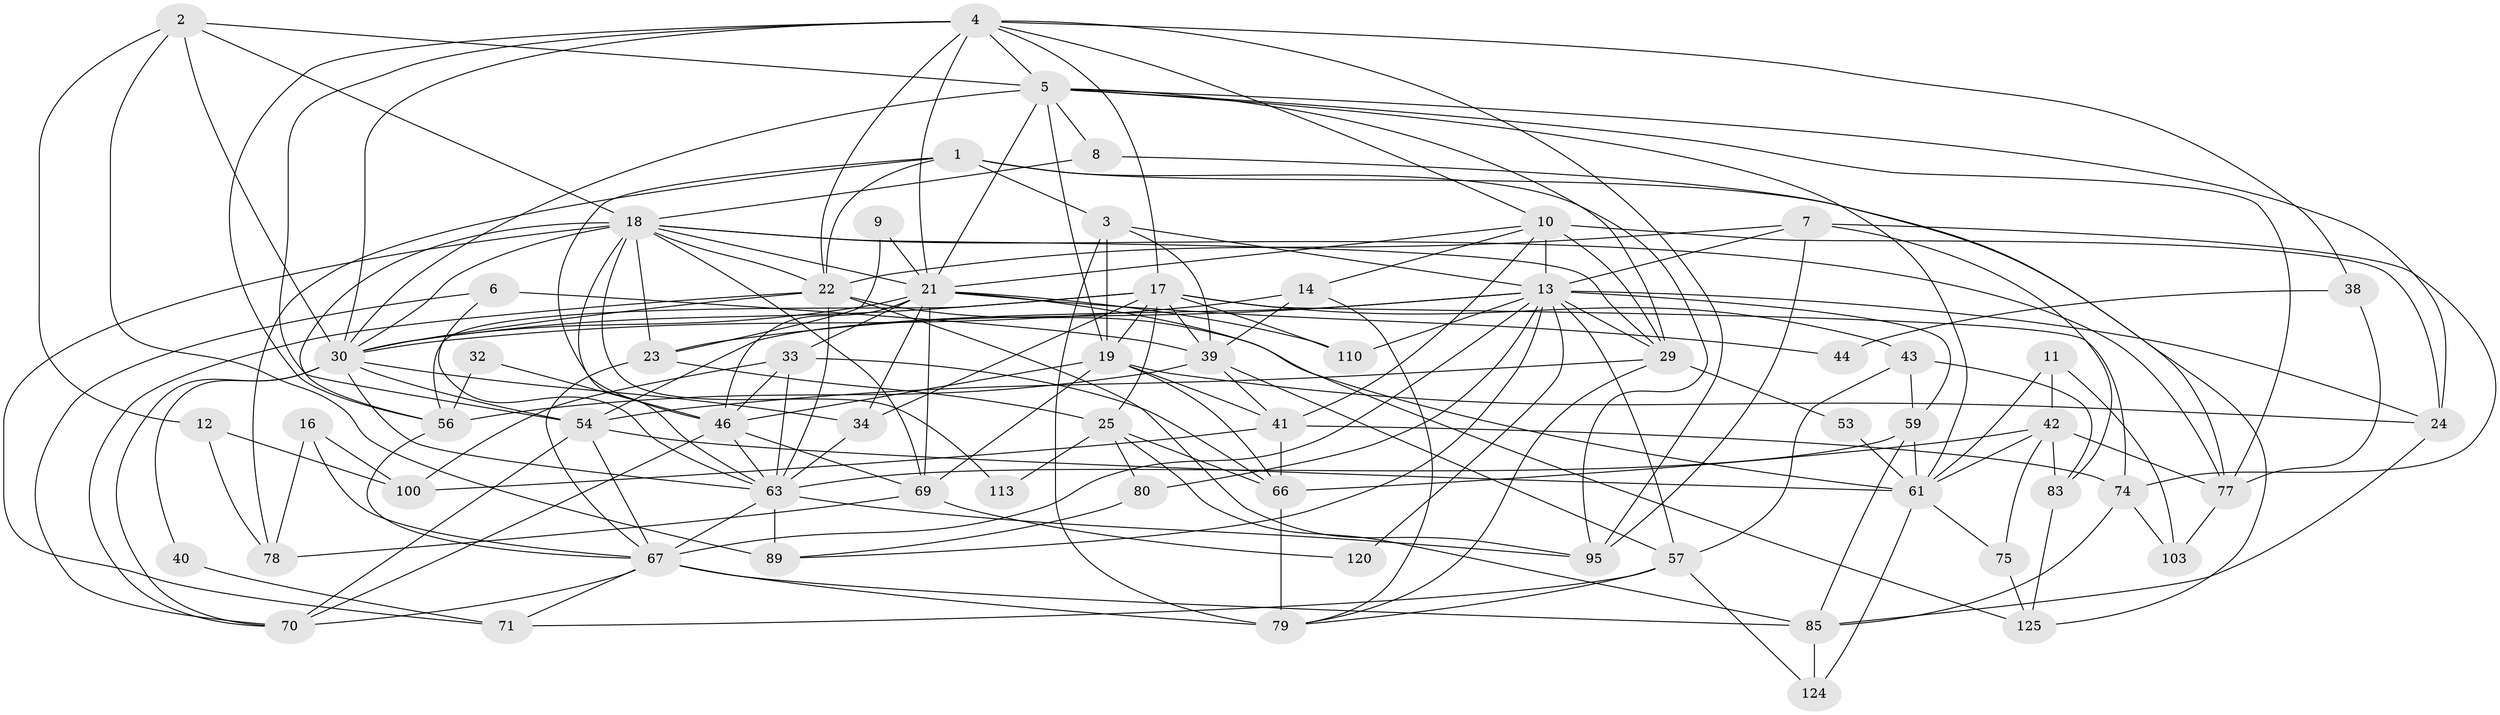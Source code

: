 // original degree distribution, {5: 0.17692307692307693, 4: 0.23846153846153847, 6: 0.13846153846153847, 2: 0.13076923076923078, 3: 0.2846153846153846, 7: 0.03076923076923077}
// Generated by graph-tools (version 1.1) at 2025/14/03/09/25 04:14:56]
// undirected, 65 vertices, 183 edges
graph export_dot {
graph [start="1"]
  node [color=gray90,style=filled];
  1 [super="+96"];
  2 [super="+15"];
  3;
  4 [super="+92+87+60"];
  5 [super="+115+130+49"];
  6 [super="+116"];
  7;
  8;
  9;
  10 [super="+48+65"];
  11;
  12;
  13 [super="+37+58"];
  14;
  16;
  17 [super="+52+35+88"];
  18 [super="+20+45"];
  19 [super="+47+27+26"];
  21 [super="+28+94"];
  22 [super="+36+73"];
  23;
  24 [super="+51+109"];
  25 [super="+84"];
  29 [super="+99"];
  30 [super="+108+55+31"];
  32;
  33 [super="+76"];
  34;
  38;
  39 [super="+50"];
  40;
  41 [super="+91+105"];
  42 [super="+97"];
  43 [super="+68"];
  44;
  46 [super="+107"];
  53;
  54 [super="+121+62"];
  56 [super="+64"];
  57;
  59;
  61 [super="+106"];
  63 [super="+114"];
  66 [super="+98"];
  67 [super="+90"];
  69 [super="+112"];
  70 [super="+122"];
  71 [super="+104"];
  74 [super="+82"];
  75;
  77;
  78 [super="+81"];
  79 [super="+86"];
  80;
  83;
  85 [super="+93"];
  89 [super="+118"];
  95 [super="+117"];
  100;
  103;
  110;
  113;
  120;
  124;
  125;
  1 -- 78;
  1 -- 3;
  1 -- 77;
  1 -- 22;
  1 -- 46;
  1 -- 95;
  2 -- 30;
  2 -- 12;
  2 -- 18;
  2 -- 89;
  2 -- 5;
  3 -- 13;
  3 -- 19;
  3 -- 79;
  3 -- 39;
  4 -- 5 [weight=2];
  4 -- 38;
  4 -- 21;
  4 -- 22;
  4 -- 56;
  4 -- 10;
  4 -- 95;
  4 -- 17;
  4 -- 54 [weight=2];
  4 -- 30;
  5 -- 8;
  5 -- 24;
  5 -- 77;
  5 -- 29;
  5 -- 19;
  5 -- 21;
  5 -- 30;
  5 -- 61;
  6 -- 70;
  6 -- 63;
  6 -- 39;
  7 -- 83;
  7 -- 74;
  7 -- 95 [weight=2];
  7 -- 13;
  7 -- 22;
  8 -- 18;
  8 -- 125;
  9 -- 23;
  9 -- 21;
  10 -- 41;
  10 -- 29;
  10 -- 13;
  10 -- 14;
  10 -- 21;
  10 -- 24;
  11 -- 103;
  11 -- 42;
  11 -- 61;
  12 -- 100;
  12 -- 78;
  13 -- 120;
  13 -- 89;
  13 -- 80;
  13 -- 67;
  13 -- 23;
  13 -- 57;
  13 -- 59;
  13 -- 110;
  13 -- 24;
  13 -- 54;
  13 -- 29;
  14 -- 39;
  14 -- 79;
  14 -- 30;
  16 -- 100;
  16 -- 78;
  16 -- 67;
  17 -- 43;
  17 -- 34;
  17 -- 56;
  17 -- 25;
  17 -- 110;
  17 -- 30 [weight=2];
  17 -- 74;
  17 -- 19;
  17 -- 39;
  18 -- 71;
  18 -- 113;
  18 -- 22;
  18 -- 23;
  18 -- 56;
  18 -- 63;
  18 -- 77;
  18 -- 21;
  18 -- 69;
  18 -- 29;
  18 -- 30;
  19 -- 46;
  19 -- 69;
  19 -- 24;
  19 -- 41;
  19 -- 66;
  21 -- 69;
  21 -- 34;
  21 -- 125;
  21 -- 44;
  21 -- 46;
  21 -- 33;
  21 -- 110;
  21 -- 30;
  22 -- 70;
  22 -- 95;
  22 -- 30;
  22 -- 63;
  22 -- 61;
  23 -- 25;
  23 -- 67 [weight=2];
  24 -- 85;
  25 -- 80;
  25 -- 113;
  25 -- 85;
  25 -- 66;
  29 -- 54 [weight=2];
  29 -- 79;
  29 -- 53;
  30 -- 40;
  30 -- 34;
  30 -- 63;
  30 -- 54;
  30 -- 70;
  32 -- 56;
  32 -- 46;
  33 -- 100;
  33 -- 46;
  33 -- 63;
  33 -- 66 [weight=2];
  34 -- 63;
  38 -- 77;
  38 -- 44;
  39 -- 41;
  39 -- 56;
  39 -- 57;
  40 -- 71;
  41 -- 66;
  41 -- 74;
  41 -- 100;
  42 -- 66;
  42 -- 83;
  42 -- 61;
  42 -- 75;
  42 -- 77;
  43 -- 83;
  43 -- 57;
  43 -- 59;
  46 -- 69;
  46 -- 70;
  46 -- 63;
  53 -- 61;
  54 -- 61;
  54 -- 70;
  54 -- 67;
  56 -- 67;
  57 -- 71;
  57 -- 124;
  57 -- 79;
  59 -- 61;
  59 -- 85;
  59 -- 63;
  61 -- 124;
  61 -- 75;
  63 -- 89 [weight=2];
  63 -- 67;
  63 -- 95;
  66 -- 79;
  67 -- 71;
  67 -- 79 [weight=2];
  67 -- 85;
  67 -- 70;
  69 -- 78;
  69 -- 120;
  74 -- 103;
  74 -- 85;
  75 -- 125;
  77 -- 103;
  80 -- 89;
  83 -- 125;
  85 -- 124;
}
